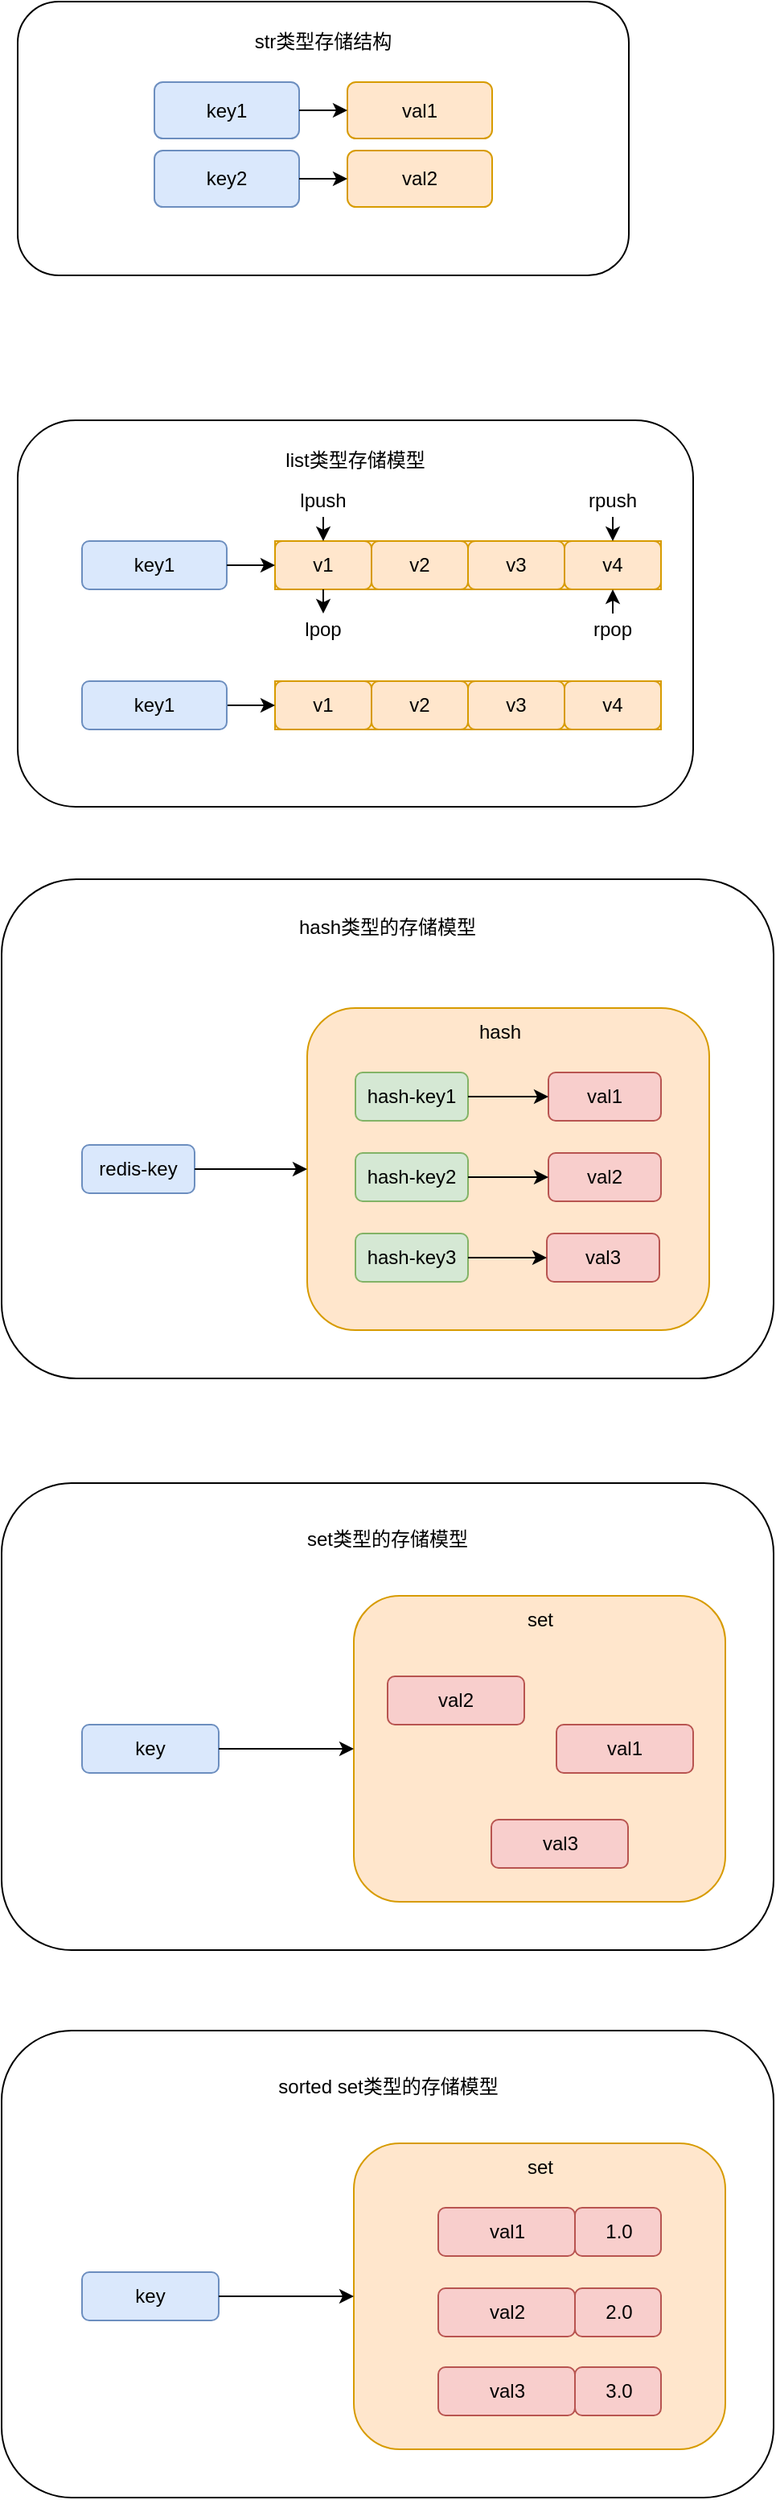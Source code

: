 <mxfile version="19.0.3" type="device"><diagram id="0KUfEBSkb-n44zXspYcO" name="第 1 页"><mxGraphModel dx="1209" dy="892" grid="1" gridSize="10" guides="1" tooltips="1" connect="1" arrows="1" fold="1" page="1" pageScale="1" pageWidth="827" pageHeight="1169" math="0" shadow="0"><root><mxCell id="0"/><mxCell id="1" parent="0"/><mxCell id="2TWrJqU9vzD9_WmuddeU-9" value="" style="group" parent="1" vertex="1" connectable="0"><mxGeometry x="50" y="40" width="380" height="170" as="geometry"/></mxCell><mxCell id="2TWrJqU9vzD9_WmuddeU-1" value="" style="rounded=1;whiteSpace=wrap;html=1;" parent="2TWrJqU9vzD9_WmuddeU-9" vertex="1"><mxGeometry width="380" height="170" as="geometry"/></mxCell><mxCell id="2TWrJqU9vzD9_WmuddeU-2" value="str类型存储结构" style="text;html=1;strokeColor=none;fillColor=none;align=center;verticalAlign=middle;whiteSpace=wrap;rounded=0;" parent="2TWrJqU9vzD9_WmuddeU-9" vertex="1"><mxGeometry x="145" y="10" width="90" height="30" as="geometry"/></mxCell><mxCell id="2TWrJqU9vzD9_WmuddeU-3" value="key1" style="rounded=1;whiteSpace=wrap;html=1;fillColor=#dae8fc;strokeColor=#6c8ebf;" parent="2TWrJqU9vzD9_WmuddeU-9" vertex="1"><mxGeometry x="85" y="50" width="90" height="35" as="geometry"/></mxCell><mxCell id="2TWrJqU9vzD9_WmuddeU-4" value="val1" style="rounded=1;whiteSpace=wrap;html=1;fillColor=#ffe6cc;strokeColor=#d79b00;" parent="2TWrJqU9vzD9_WmuddeU-9" vertex="1"><mxGeometry x="205" y="50" width="90" height="35" as="geometry"/></mxCell><mxCell id="2TWrJqU9vzD9_WmuddeU-7" style="edgeStyle=orthogonalEdgeStyle;rounded=0;orthogonalLoop=1;jettySize=auto;html=1;exitX=1;exitY=0.5;exitDx=0;exitDy=0;entryX=0;entryY=0.5;entryDx=0;entryDy=0;" parent="2TWrJqU9vzD9_WmuddeU-9" source="2TWrJqU9vzD9_WmuddeU-3" target="2TWrJqU9vzD9_WmuddeU-4" edge="1"><mxGeometry relative="1" as="geometry"/></mxCell><mxCell id="2TWrJqU9vzD9_WmuddeU-5" value="key2" style="rounded=1;whiteSpace=wrap;html=1;fillColor=#dae8fc;strokeColor=#6c8ebf;" parent="2TWrJqU9vzD9_WmuddeU-9" vertex="1"><mxGeometry x="85" y="92.5" width="90" height="35" as="geometry"/></mxCell><mxCell id="2TWrJqU9vzD9_WmuddeU-6" value="val2" style="rounded=1;whiteSpace=wrap;html=1;fillColor=#ffe6cc;strokeColor=#d79b00;" parent="2TWrJqU9vzD9_WmuddeU-9" vertex="1"><mxGeometry x="205" y="92.5" width="90" height="35" as="geometry"/></mxCell><mxCell id="2TWrJqU9vzD9_WmuddeU-8" style="edgeStyle=orthogonalEdgeStyle;rounded=0;orthogonalLoop=1;jettySize=auto;html=1;exitX=1;exitY=0.5;exitDx=0;exitDy=0;entryX=0;entryY=0.5;entryDx=0;entryDy=0;" parent="2TWrJqU9vzD9_WmuddeU-9" source="2TWrJqU9vzD9_WmuddeU-5" target="2TWrJqU9vzD9_WmuddeU-6" edge="1"><mxGeometry relative="1" as="geometry"/></mxCell><mxCell id="2TWrJqU9vzD9_WmuddeU-28" value="" style="group" parent="1" vertex="1" connectable="0"><mxGeometry x="50" y="300" width="420" height="240" as="geometry"/></mxCell><mxCell id="2TWrJqU9vzD9_WmuddeU-10" value="" style="rounded=1;whiteSpace=wrap;html=1;" parent="2TWrJqU9vzD9_WmuddeU-28" vertex="1"><mxGeometry width="420" height="240" as="geometry"/></mxCell><mxCell id="2TWrJqU9vzD9_WmuddeU-11" value="list类型存储模型" style="text;html=1;strokeColor=none;fillColor=none;align=center;verticalAlign=middle;whiteSpace=wrap;rounded=0;" parent="2TWrJqU9vzD9_WmuddeU-28" vertex="1"><mxGeometry x="145" y="10" width="130" height="30" as="geometry"/></mxCell><mxCell id="2TWrJqU9vzD9_WmuddeU-12" value="key1" style="rounded=1;whiteSpace=wrap;html=1;fillColor=#dae8fc;strokeColor=#6c8ebf;" parent="2TWrJqU9vzD9_WmuddeU-28" vertex="1"><mxGeometry x="40" y="75" width="90" height="30" as="geometry"/></mxCell><mxCell id="2TWrJqU9vzD9_WmuddeU-17" value="" style="group;fillColor=#ffe6cc;strokeColor=#d79b00;" parent="2TWrJqU9vzD9_WmuddeU-28" vertex="1" connectable="0"><mxGeometry x="160" y="75" width="240" height="30" as="geometry"/></mxCell><mxCell id="2TWrJqU9vzD9_WmuddeU-13" value="v1" style="rounded=1;whiteSpace=wrap;html=1;fillColor=#ffe6cc;strokeColor=#d79b00;" parent="2TWrJqU9vzD9_WmuddeU-17" vertex="1"><mxGeometry width="60" height="30" as="geometry"/></mxCell><mxCell id="2TWrJqU9vzD9_WmuddeU-14" value="v2" style="rounded=1;whiteSpace=wrap;html=1;fillColor=#ffe6cc;strokeColor=#d79b00;" parent="2TWrJqU9vzD9_WmuddeU-17" vertex="1"><mxGeometry x="60" width="60" height="30" as="geometry"/></mxCell><mxCell id="2TWrJqU9vzD9_WmuddeU-15" value="v3" style="rounded=1;whiteSpace=wrap;html=1;fillColor=#ffe6cc;strokeColor=#d79b00;" parent="2TWrJqU9vzD9_WmuddeU-17" vertex="1"><mxGeometry x="120" width="60" height="30" as="geometry"/></mxCell><mxCell id="2TWrJqU9vzD9_WmuddeU-16" value="v4" style="rounded=1;whiteSpace=wrap;html=1;fillColor=#ffe6cc;strokeColor=#d79b00;" parent="2TWrJqU9vzD9_WmuddeU-17" vertex="1"><mxGeometry x="180" width="60" height="30" as="geometry"/></mxCell><mxCell id="2TWrJqU9vzD9_WmuddeU-18" value="" style="group;fillColor=#ffe6cc;strokeColor=#d79b00;" parent="2TWrJqU9vzD9_WmuddeU-28" vertex="1" connectable="0"><mxGeometry x="160" y="162" width="240" height="30" as="geometry"/></mxCell><mxCell id="2TWrJqU9vzD9_WmuddeU-19" value="v1" style="rounded=1;whiteSpace=wrap;html=1;fillColor=#ffe6cc;strokeColor=#d79b00;" parent="2TWrJqU9vzD9_WmuddeU-18" vertex="1"><mxGeometry width="60" height="30" as="geometry"/></mxCell><mxCell id="2TWrJqU9vzD9_WmuddeU-20" value="v2" style="rounded=1;whiteSpace=wrap;html=1;fillColor=#ffe6cc;strokeColor=#d79b00;" parent="2TWrJqU9vzD9_WmuddeU-18" vertex="1"><mxGeometry x="60" width="60" height="30" as="geometry"/></mxCell><mxCell id="2TWrJqU9vzD9_WmuddeU-21" value="v3" style="rounded=1;whiteSpace=wrap;html=1;fillColor=#ffe6cc;strokeColor=#d79b00;" parent="2TWrJqU9vzD9_WmuddeU-18" vertex="1"><mxGeometry x="120" width="60" height="30" as="geometry"/></mxCell><mxCell id="2TWrJqU9vzD9_WmuddeU-22" value="v4" style="rounded=1;whiteSpace=wrap;html=1;fillColor=#ffe6cc;strokeColor=#d79b00;" parent="2TWrJqU9vzD9_WmuddeU-18" vertex="1"><mxGeometry x="180" width="60" height="30" as="geometry"/></mxCell><mxCell id="2TWrJqU9vzD9_WmuddeU-26" style="edgeStyle=orthogonalEdgeStyle;rounded=0;orthogonalLoop=1;jettySize=auto;html=1;exitX=1;exitY=0.5;exitDx=0;exitDy=0;entryX=0;entryY=0.5;entryDx=0;entryDy=0;" parent="2TWrJqU9vzD9_WmuddeU-28" source="2TWrJqU9vzD9_WmuddeU-23" target="2TWrJqU9vzD9_WmuddeU-19" edge="1"><mxGeometry relative="1" as="geometry"/></mxCell><mxCell id="2TWrJqU9vzD9_WmuddeU-23" value="key1" style="rounded=1;whiteSpace=wrap;html=1;fillColor=#dae8fc;strokeColor=#6c8ebf;" parent="2TWrJqU9vzD9_WmuddeU-28" vertex="1"><mxGeometry x="40" y="162" width="90" height="30" as="geometry"/></mxCell><mxCell id="2TWrJqU9vzD9_WmuddeU-25" style="edgeStyle=orthogonalEdgeStyle;rounded=0;orthogonalLoop=1;jettySize=auto;html=1;exitX=1;exitY=0.5;exitDx=0;exitDy=0;entryX=0;entryY=0.5;entryDx=0;entryDy=0;" parent="2TWrJqU9vzD9_WmuddeU-28" source="2TWrJqU9vzD9_WmuddeU-12" target="2TWrJqU9vzD9_WmuddeU-13" edge="1"><mxGeometry relative="1" as="geometry"/></mxCell><mxCell id="2TWrJqU9vzD9_WmuddeU-27" style="edgeStyle=orthogonalEdgeStyle;rounded=0;orthogonalLoop=1;jettySize=auto;html=1;exitX=0.5;exitY=1;exitDx=0;exitDy=0;" parent="2TWrJqU9vzD9_WmuddeU-28" source="2TWrJqU9vzD9_WmuddeU-10" target="2TWrJqU9vzD9_WmuddeU-10" edge="1"><mxGeometry relative="1" as="geometry"/></mxCell><mxCell id="2TWrJqU9vzD9_WmuddeU-31" style="edgeStyle=orthogonalEdgeStyle;rounded=0;orthogonalLoop=1;jettySize=auto;html=1;exitX=0.5;exitY=1;exitDx=0;exitDy=0;entryX=0.5;entryY=0;entryDx=0;entryDy=0;" parent="2TWrJqU9vzD9_WmuddeU-28" source="2TWrJqU9vzD9_WmuddeU-29" target="2TWrJqU9vzD9_WmuddeU-13" edge="1"><mxGeometry relative="1" as="geometry"/></mxCell><mxCell id="2TWrJqU9vzD9_WmuddeU-29" value="lpush" style="text;html=1;strokeColor=none;fillColor=none;align=center;verticalAlign=middle;whiteSpace=wrap;rounded=0;" parent="2TWrJqU9vzD9_WmuddeU-28" vertex="1"><mxGeometry x="165" y="40" width="50" height="20" as="geometry"/></mxCell><mxCell id="2TWrJqU9vzD9_WmuddeU-32" value="lpop" style="text;html=1;strokeColor=none;fillColor=none;align=center;verticalAlign=middle;whiteSpace=wrap;rounded=0;" parent="2TWrJqU9vzD9_WmuddeU-28" vertex="1"><mxGeometry x="165" y="120" width="50" height="20" as="geometry"/></mxCell><mxCell id="2TWrJqU9vzD9_WmuddeU-33" style="edgeStyle=orthogonalEdgeStyle;rounded=0;orthogonalLoop=1;jettySize=auto;html=1;exitX=0.5;exitY=1;exitDx=0;exitDy=0;entryX=0.5;entryY=0;entryDx=0;entryDy=0;" parent="2TWrJqU9vzD9_WmuddeU-28" source="2TWrJqU9vzD9_WmuddeU-13" target="2TWrJqU9vzD9_WmuddeU-32" edge="1"><mxGeometry relative="1" as="geometry"/></mxCell><mxCell id="2TWrJqU9vzD9_WmuddeU-37" style="edgeStyle=orthogonalEdgeStyle;rounded=0;orthogonalLoop=1;jettySize=auto;html=1;exitX=0.5;exitY=1;exitDx=0;exitDy=0;entryX=0.5;entryY=0;entryDx=0;entryDy=0;" parent="2TWrJqU9vzD9_WmuddeU-28" source="2TWrJqU9vzD9_WmuddeU-34" target="2TWrJqU9vzD9_WmuddeU-16" edge="1"><mxGeometry relative="1" as="geometry"/></mxCell><mxCell id="2TWrJqU9vzD9_WmuddeU-34" value="rpush" style="text;html=1;strokeColor=none;fillColor=none;align=center;verticalAlign=middle;whiteSpace=wrap;rounded=0;" parent="2TWrJqU9vzD9_WmuddeU-28" vertex="1"><mxGeometry x="345" y="40" width="50" height="20" as="geometry"/></mxCell><mxCell id="2TWrJqU9vzD9_WmuddeU-38" style="edgeStyle=orthogonalEdgeStyle;rounded=0;orthogonalLoop=1;jettySize=auto;html=1;exitX=0.5;exitY=0;exitDx=0;exitDy=0;entryX=0.5;entryY=1;entryDx=0;entryDy=0;" parent="2TWrJqU9vzD9_WmuddeU-28" source="2TWrJqU9vzD9_WmuddeU-35" target="2TWrJqU9vzD9_WmuddeU-16" edge="1"><mxGeometry relative="1" as="geometry"/></mxCell><mxCell id="2TWrJqU9vzD9_WmuddeU-35" value="rpop" style="text;html=1;strokeColor=none;fillColor=none;align=center;verticalAlign=middle;whiteSpace=wrap;rounded=0;" parent="2TWrJqU9vzD9_WmuddeU-28" vertex="1"><mxGeometry x="345" y="120" width="50" height="20" as="geometry"/></mxCell><mxCell id="2TWrJqU9vzD9_WmuddeU-55" value="" style="group" parent="1" vertex="1" connectable="0"><mxGeometry x="40" y="585" width="480" height="310" as="geometry"/></mxCell><mxCell id="2TWrJqU9vzD9_WmuddeU-39" value="" style="rounded=1;whiteSpace=wrap;html=1;" parent="2TWrJqU9vzD9_WmuddeU-55" vertex="1"><mxGeometry width="480" height="310" as="geometry"/></mxCell><mxCell id="2TWrJqU9vzD9_WmuddeU-40" value="hash类型的存储模型" style="text;html=1;strokeColor=none;fillColor=none;align=center;verticalAlign=middle;whiteSpace=wrap;rounded=0;" parent="2TWrJqU9vzD9_WmuddeU-55" vertex="1"><mxGeometry x="180" y="15" width="120" height="30" as="geometry"/></mxCell><mxCell id="2TWrJqU9vzD9_WmuddeU-41" value="redis-key" style="rounded=1;whiteSpace=wrap;html=1;fillColor=#dae8fc;strokeColor=#6c8ebf;" parent="2TWrJqU9vzD9_WmuddeU-55" vertex="1"><mxGeometry x="50" y="165" width="70" height="30" as="geometry"/></mxCell><mxCell id="2TWrJqU9vzD9_WmuddeU-42" value="" style="rounded=1;whiteSpace=wrap;html=1;fillColor=#ffe6cc;strokeColor=#d79b00;" parent="2TWrJqU9vzD9_WmuddeU-55" vertex="1"><mxGeometry x="190" y="80" width="250" height="200" as="geometry"/></mxCell><mxCell id="2TWrJqU9vzD9_WmuddeU-44" style="edgeStyle=orthogonalEdgeStyle;rounded=0;orthogonalLoop=1;jettySize=auto;html=1;exitX=1;exitY=0.5;exitDx=0;exitDy=0;" parent="2TWrJqU9vzD9_WmuddeU-55" source="2TWrJqU9vzD9_WmuddeU-41" target="2TWrJqU9vzD9_WmuddeU-42" edge="1"><mxGeometry relative="1" as="geometry"/></mxCell><mxCell id="2TWrJqU9vzD9_WmuddeU-43" value="hash" style="text;html=1;strokeColor=none;fillColor=none;align=center;verticalAlign=middle;whiteSpace=wrap;rounded=0;" parent="2TWrJqU9vzD9_WmuddeU-55" vertex="1"><mxGeometry x="280" y="80" width="60" height="30" as="geometry"/></mxCell><mxCell id="2TWrJqU9vzD9_WmuddeU-45" value="hash-key1" style="rounded=1;whiteSpace=wrap;html=1;fillColor=#d5e8d4;strokeColor=#82b366;" parent="2TWrJqU9vzD9_WmuddeU-55" vertex="1"><mxGeometry x="220" y="120" width="70" height="30" as="geometry"/></mxCell><mxCell id="2TWrJqU9vzD9_WmuddeU-46" value="val1" style="rounded=1;whiteSpace=wrap;html=1;fillColor=#f8cecc;strokeColor=#b85450;" parent="2TWrJqU9vzD9_WmuddeU-55" vertex="1"><mxGeometry x="340" y="120" width="70" height="30" as="geometry"/></mxCell><mxCell id="2TWrJqU9vzD9_WmuddeU-49" style="edgeStyle=orthogonalEdgeStyle;rounded=0;orthogonalLoop=1;jettySize=auto;html=1;exitX=1;exitY=0.5;exitDx=0;exitDy=0;entryX=0;entryY=0.5;entryDx=0;entryDy=0;" parent="2TWrJqU9vzD9_WmuddeU-55" source="2TWrJqU9vzD9_WmuddeU-45" target="2TWrJqU9vzD9_WmuddeU-46" edge="1"><mxGeometry relative="1" as="geometry"/></mxCell><mxCell id="2TWrJqU9vzD9_WmuddeU-47" value="hash-key3" style="rounded=1;whiteSpace=wrap;html=1;fillColor=#d5e8d4;strokeColor=#82b366;" parent="2TWrJqU9vzD9_WmuddeU-55" vertex="1"><mxGeometry x="220" y="220" width="70" height="30" as="geometry"/></mxCell><mxCell id="2TWrJqU9vzD9_WmuddeU-48" value="hash-key2" style="rounded=1;whiteSpace=wrap;html=1;fillColor=#d5e8d4;strokeColor=#82b366;" parent="2TWrJqU9vzD9_WmuddeU-55" vertex="1"><mxGeometry x="220" y="170" width="70" height="30" as="geometry"/></mxCell><mxCell id="2TWrJqU9vzD9_WmuddeU-50" value="val2" style="rounded=1;whiteSpace=wrap;html=1;fillColor=#f8cecc;strokeColor=#b85450;" parent="2TWrJqU9vzD9_WmuddeU-55" vertex="1"><mxGeometry x="340" y="170" width="70" height="30" as="geometry"/></mxCell><mxCell id="2TWrJqU9vzD9_WmuddeU-51" style="edgeStyle=orthogonalEdgeStyle;rounded=0;orthogonalLoop=1;jettySize=auto;html=1;exitX=1;exitY=0.5;exitDx=0;exitDy=0;" parent="2TWrJqU9vzD9_WmuddeU-55" source="2TWrJqU9vzD9_WmuddeU-48" target="2TWrJqU9vzD9_WmuddeU-50" edge="1"><mxGeometry relative="1" as="geometry"/></mxCell><mxCell id="2TWrJqU9vzD9_WmuddeU-52" value="val3" style="rounded=1;whiteSpace=wrap;html=1;fillColor=#f8cecc;strokeColor=#b85450;" parent="2TWrJqU9vzD9_WmuddeU-55" vertex="1"><mxGeometry x="339" y="220" width="70" height="30" as="geometry"/></mxCell><mxCell id="2TWrJqU9vzD9_WmuddeU-54" value="" style="edgeStyle=orthogonalEdgeStyle;rounded=0;orthogonalLoop=1;jettySize=auto;html=1;" parent="2TWrJqU9vzD9_WmuddeU-55" source="2TWrJqU9vzD9_WmuddeU-47" target="2TWrJqU9vzD9_WmuddeU-52" edge="1"><mxGeometry relative="1" as="geometry"/></mxCell><mxCell id="w1bLKU3Il2mNkvbZ-hoA-14" value="" style="group" vertex="1" connectable="0" parent="1"><mxGeometry x="40" y="960" width="480" height="290" as="geometry"/></mxCell><mxCell id="w1bLKU3Il2mNkvbZ-hoA-1" value="" style="rounded=1;whiteSpace=wrap;html=1;" vertex="1" parent="w1bLKU3Il2mNkvbZ-hoA-14"><mxGeometry width="480" height="290" as="geometry"/></mxCell><mxCell id="w1bLKU3Il2mNkvbZ-hoA-2" value="set类型的存储模型" style="text;html=1;strokeColor=none;fillColor=none;align=center;verticalAlign=middle;whiteSpace=wrap;rounded=0;" vertex="1" parent="w1bLKU3Il2mNkvbZ-hoA-14"><mxGeometry x="185" y="20" width="110" height="30" as="geometry"/></mxCell><mxCell id="w1bLKU3Il2mNkvbZ-hoA-3" value="key" style="rounded=1;whiteSpace=wrap;html=1;fillColor=#dae8fc;strokeColor=#6c8ebf;" vertex="1" parent="w1bLKU3Il2mNkvbZ-hoA-14"><mxGeometry x="50" y="150" width="85" height="30" as="geometry"/></mxCell><mxCell id="w1bLKU3Il2mNkvbZ-hoA-4" value="" style="rounded=1;whiteSpace=wrap;html=1;fillColor=#ffe6cc;strokeColor=#d79b00;" vertex="1" parent="w1bLKU3Il2mNkvbZ-hoA-14"><mxGeometry x="219" y="70" width="231" height="190" as="geometry"/></mxCell><mxCell id="w1bLKU3Il2mNkvbZ-hoA-13" style="edgeStyle=orthogonalEdgeStyle;rounded=0;orthogonalLoop=1;jettySize=auto;html=1;exitX=1;exitY=0.5;exitDx=0;exitDy=0;" edge="1" parent="w1bLKU3Il2mNkvbZ-hoA-14" source="w1bLKU3Il2mNkvbZ-hoA-3" target="w1bLKU3Il2mNkvbZ-hoA-4"><mxGeometry relative="1" as="geometry"/></mxCell><mxCell id="w1bLKU3Il2mNkvbZ-hoA-5" value="set" style="text;html=1;strokeColor=none;fillColor=none;align=center;verticalAlign=middle;whiteSpace=wrap;rounded=0;" vertex="1" parent="w1bLKU3Il2mNkvbZ-hoA-14"><mxGeometry x="304.5" y="70" width="60" height="30" as="geometry"/></mxCell><mxCell id="w1bLKU3Il2mNkvbZ-hoA-6" style="edgeStyle=orthogonalEdgeStyle;rounded=0;orthogonalLoop=1;jettySize=auto;html=1;exitX=0.5;exitY=1;exitDx=0;exitDy=0;" edge="1" parent="w1bLKU3Il2mNkvbZ-hoA-14" source="w1bLKU3Il2mNkvbZ-hoA-5" target="w1bLKU3Il2mNkvbZ-hoA-5"><mxGeometry relative="1" as="geometry"/></mxCell><mxCell id="w1bLKU3Il2mNkvbZ-hoA-8" value="val1" style="rounded=1;whiteSpace=wrap;html=1;fillColor=#f8cecc;strokeColor=#b85450;" vertex="1" parent="w1bLKU3Il2mNkvbZ-hoA-14"><mxGeometry x="345" y="150" width="85" height="30" as="geometry"/></mxCell><mxCell id="w1bLKU3Il2mNkvbZ-hoA-9" value="val2" style="rounded=1;whiteSpace=wrap;html=1;fillColor=#f8cecc;strokeColor=#b85450;" vertex="1" parent="w1bLKU3Il2mNkvbZ-hoA-14"><mxGeometry x="240" y="120" width="85" height="30" as="geometry"/></mxCell><mxCell id="w1bLKU3Il2mNkvbZ-hoA-10" value="val3" style="rounded=1;whiteSpace=wrap;html=1;fillColor=#f8cecc;strokeColor=#b85450;" vertex="1" parent="w1bLKU3Il2mNkvbZ-hoA-14"><mxGeometry x="304.5" y="209" width="85" height="30" as="geometry"/></mxCell><mxCell id="w1bLKU3Il2mNkvbZ-hoA-15" value="" style="group" vertex="1" connectable="0" parent="1"><mxGeometry x="40" y="1300" width="480" height="290" as="geometry"/></mxCell><mxCell id="w1bLKU3Il2mNkvbZ-hoA-16" value="" style="rounded=1;whiteSpace=wrap;html=1;" vertex="1" parent="w1bLKU3Il2mNkvbZ-hoA-15"><mxGeometry width="480" height="290" as="geometry"/></mxCell><mxCell id="w1bLKU3Il2mNkvbZ-hoA-17" value="sorted set类型的存储模型" style="text;html=1;strokeColor=none;fillColor=none;align=center;verticalAlign=middle;whiteSpace=wrap;rounded=0;" vertex="1" parent="w1bLKU3Il2mNkvbZ-hoA-15"><mxGeometry x="162.5" y="20" width="155" height="30" as="geometry"/></mxCell><mxCell id="w1bLKU3Il2mNkvbZ-hoA-18" value="key" style="rounded=1;whiteSpace=wrap;html=1;fillColor=#dae8fc;strokeColor=#6c8ebf;" vertex="1" parent="w1bLKU3Il2mNkvbZ-hoA-15"><mxGeometry x="50" y="150" width="85" height="30" as="geometry"/></mxCell><mxCell id="w1bLKU3Il2mNkvbZ-hoA-19" value="" style="rounded=1;whiteSpace=wrap;html=1;fillColor=#ffe6cc;strokeColor=#d79b00;" vertex="1" parent="w1bLKU3Il2mNkvbZ-hoA-15"><mxGeometry x="219" y="70" width="231" height="190" as="geometry"/></mxCell><mxCell id="w1bLKU3Il2mNkvbZ-hoA-20" style="edgeStyle=orthogonalEdgeStyle;rounded=0;orthogonalLoop=1;jettySize=auto;html=1;exitX=1;exitY=0.5;exitDx=0;exitDy=0;" edge="1" parent="w1bLKU3Il2mNkvbZ-hoA-15" source="w1bLKU3Il2mNkvbZ-hoA-18" target="w1bLKU3Il2mNkvbZ-hoA-19"><mxGeometry relative="1" as="geometry"/></mxCell><mxCell id="w1bLKU3Il2mNkvbZ-hoA-21" value="set" style="text;html=1;strokeColor=none;fillColor=none;align=center;verticalAlign=middle;whiteSpace=wrap;rounded=0;" vertex="1" parent="w1bLKU3Il2mNkvbZ-hoA-15"><mxGeometry x="304.5" y="70" width="60" height="30" as="geometry"/></mxCell><mxCell id="w1bLKU3Il2mNkvbZ-hoA-22" style="edgeStyle=orthogonalEdgeStyle;rounded=0;orthogonalLoop=1;jettySize=auto;html=1;exitX=0.5;exitY=1;exitDx=0;exitDy=0;" edge="1" parent="w1bLKU3Il2mNkvbZ-hoA-15" source="w1bLKU3Il2mNkvbZ-hoA-21" target="w1bLKU3Il2mNkvbZ-hoA-21"><mxGeometry relative="1" as="geometry"/></mxCell><mxCell id="w1bLKU3Il2mNkvbZ-hoA-23" value="val1" style="rounded=1;whiteSpace=wrap;html=1;fillColor=#f8cecc;strokeColor=#b85450;" vertex="1" parent="w1bLKU3Il2mNkvbZ-hoA-15"><mxGeometry x="271.5" y="110" width="85" height="30" as="geometry"/></mxCell><mxCell id="w1bLKU3Il2mNkvbZ-hoA-24" value="val2" style="rounded=1;whiteSpace=wrap;html=1;fillColor=#f8cecc;strokeColor=#b85450;" vertex="1" parent="w1bLKU3Il2mNkvbZ-hoA-15"><mxGeometry x="271.5" y="160" width="85" height="30" as="geometry"/></mxCell><mxCell id="w1bLKU3Il2mNkvbZ-hoA-25" value="val3" style="rounded=1;whiteSpace=wrap;html=1;fillColor=#f8cecc;strokeColor=#b85450;" vertex="1" parent="w1bLKU3Il2mNkvbZ-hoA-15"><mxGeometry x="271.5" y="209" width="85" height="30" as="geometry"/></mxCell><mxCell id="w1bLKU3Il2mNkvbZ-hoA-26" style="edgeStyle=orthogonalEdgeStyle;rounded=0;orthogonalLoop=1;jettySize=auto;html=1;exitX=0.5;exitY=1;exitDx=0;exitDy=0;" edge="1" parent="w1bLKU3Il2mNkvbZ-hoA-15" source="w1bLKU3Il2mNkvbZ-hoA-23" target="w1bLKU3Il2mNkvbZ-hoA-23"><mxGeometry relative="1" as="geometry"/></mxCell><mxCell id="w1bLKU3Il2mNkvbZ-hoA-29" value="1.0" style="rounded=1;whiteSpace=wrap;html=1;fillColor=#f8cecc;strokeColor=#b85450;" vertex="1" parent="w1bLKU3Il2mNkvbZ-hoA-15"><mxGeometry x="356.5" y="110" width="53.5" height="30" as="geometry"/></mxCell><mxCell id="w1bLKU3Il2mNkvbZ-hoA-30" value="2.0" style="rounded=1;whiteSpace=wrap;html=1;fillColor=#f8cecc;strokeColor=#b85450;" vertex="1" parent="w1bLKU3Il2mNkvbZ-hoA-15"><mxGeometry x="356.5" y="160" width="53.5" height="30" as="geometry"/></mxCell><mxCell id="w1bLKU3Il2mNkvbZ-hoA-31" value="3.0" style="rounded=1;whiteSpace=wrap;html=1;fillColor=#f8cecc;strokeColor=#b85450;" vertex="1" parent="w1bLKU3Il2mNkvbZ-hoA-15"><mxGeometry x="356.5" y="209" width="53.5" height="30" as="geometry"/></mxCell></root></mxGraphModel></diagram></mxfile>